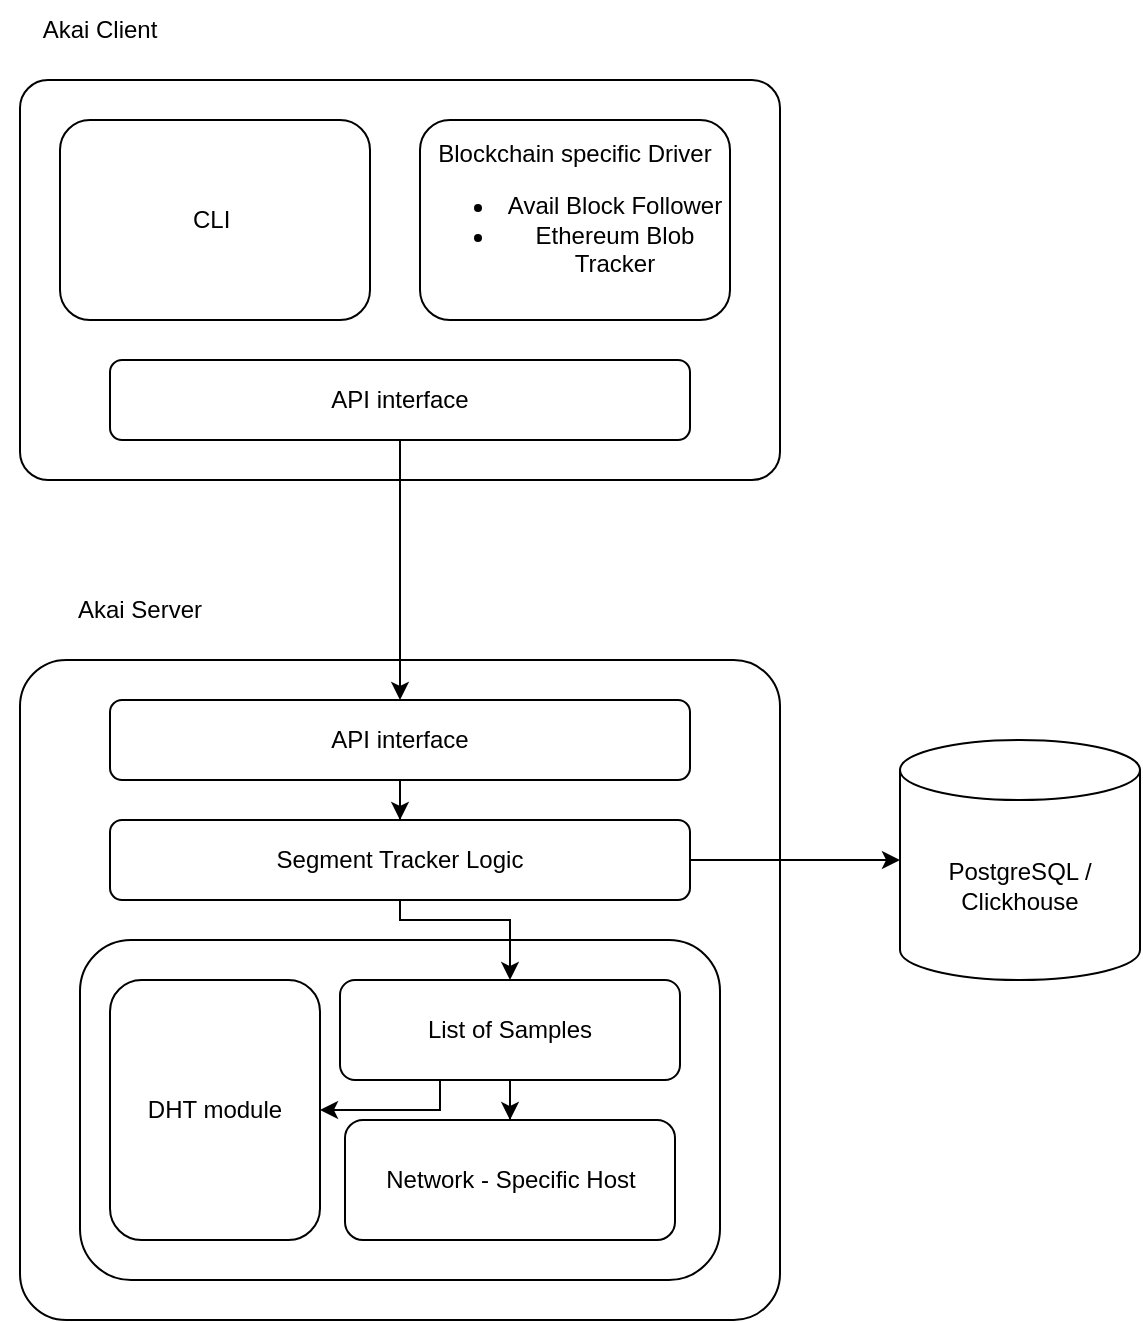 <mxfile version="24.6.4" type="device">
  <diagram name="Page-1" id="gnySTsG9slXmQ3SRr0oA">
    <mxGraphModel dx="1154" dy="606" grid="1" gridSize="10" guides="1" tooltips="1" connect="1" arrows="1" fold="1" page="1" pageScale="1" pageWidth="850" pageHeight="1100" math="0" shadow="0">
      <root>
        <mxCell id="0" />
        <mxCell id="1" parent="0" />
        <mxCell id="PUGGOXwi5e6c3zt0arFV-1" value="" style="rounded=1;whiteSpace=wrap;html=1;arcSize=7;" vertex="1" parent="1">
          <mxGeometry x="130" y="450" width="380" height="330" as="geometry" />
        </mxCell>
        <mxCell id="PUGGOXwi5e6c3zt0arFV-10" style="edgeStyle=orthogonalEdgeStyle;rounded=0;orthogonalLoop=1;jettySize=auto;html=1;" edge="1" parent="1" source="PUGGOXwi5e6c3zt0arFV-2" target="PUGGOXwi5e6c3zt0arFV-9">
          <mxGeometry relative="1" as="geometry" />
        </mxCell>
        <mxCell id="PUGGOXwi5e6c3zt0arFV-2" value="API interface" style="rounded=1;whiteSpace=wrap;html=1;" vertex="1" parent="1">
          <mxGeometry x="175" y="470" width="290" height="40" as="geometry" />
        </mxCell>
        <mxCell id="PUGGOXwi5e6c3zt0arFV-3" value="Akai Server" style="text;html=1;align=center;verticalAlign=middle;whiteSpace=wrap;rounded=0;" vertex="1" parent="1">
          <mxGeometry x="140" y="410" width="100" height="30" as="geometry" />
        </mxCell>
        <mxCell id="PUGGOXwi5e6c3zt0arFV-4" value="" style="rounded=1;whiteSpace=wrap;html=1;" vertex="1" parent="1">
          <mxGeometry x="160" y="590" width="320" height="170" as="geometry" />
        </mxCell>
        <mxCell id="PUGGOXwi5e6c3zt0arFV-6" value="DHT module" style="rounded=1;whiteSpace=wrap;html=1;" vertex="1" parent="1">
          <mxGeometry x="175" y="610" width="105" height="130" as="geometry" />
        </mxCell>
        <mxCell id="PUGGOXwi5e6c3zt0arFV-15" style="edgeStyle=orthogonalEdgeStyle;rounded=0;orthogonalLoop=1;jettySize=auto;html=1;entryX=1;entryY=0.5;entryDx=0;entryDy=0;" edge="1" parent="1" source="PUGGOXwi5e6c3zt0arFV-7" target="PUGGOXwi5e6c3zt0arFV-6">
          <mxGeometry relative="1" as="geometry">
            <Array as="points">
              <mxPoint x="340" y="675" />
            </Array>
          </mxGeometry>
        </mxCell>
        <mxCell id="PUGGOXwi5e6c3zt0arFV-18" style="edgeStyle=orthogonalEdgeStyle;rounded=0;orthogonalLoop=1;jettySize=auto;html=1;entryX=0.5;entryY=0;entryDx=0;entryDy=0;" edge="1" parent="1" source="PUGGOXwi5e6c3zt0arFV-7" target="PUGGOXwi5e6c3zt0arFV-8">
          <mxGeometry relative="1" as="geometry" />
        </mxCell>
        <mxCell id="PUGGOXwi5e6c3zt0arFV-7" value="List of Samples" style="rounded=1;whiteSpace=wrap;html=1;" vertex="1" parent="1">
          <mxGeometry x="290" y="610" width="170" height="50" as="geometry" />
        </mxCell>
        <mxCell id="PUGGOXwi5e6c3zt0arFV-8" value="Network - Specific Host" style="rounded=1;whiteSpace=wrap;html=1;" vertex="1" parent="1">
          <mxGeometry x="292.5" y="680" width="165" height="60" as="geometry" />
        </mxCell>
        <mxCell id="PUGGOXwi5e6c3zt0arFV-14" style="edgeStyle=orthogonalEdgeStyle;rounded=0;orthogonalLoop=1;jettySize=auto;html=1;exitX=0.5;exitY=1;exitDx=0;exitDy=0;" edge="1" parent="1" source="PUGGOXwi5e6c3zt0arFV-9" target="PUGGOXwi5e6c3zt0arFV-7">
          <mxGeometry relative="1" as="geometry">
            <Array as="points">
              <mxPoint x="320" y="580" />
              <mxPoint x="375" y="580" />
            </Array>
          </mxGeometry>
        </mxCell>
        <mxCell id="PUGGOXwi5e6c3zt0arFV-20" style="edgeStyle=orthogonalEdgeStyle;rounded=0;orthogonalLoop=1;jettySize=auto;html=1;" edge="1" parent="1" source="PUGGOXwi5e6c3zt0arFV-9" target="PUGGOXwi5e6c3zt0arFV-19">
          <mxGeometry relative="1" as="geometry" />
        </mxCell>
        <mxCell id="PUGGOXwi5e6c3zt0arFV-9" value="Segment Tracker Logic" style="rounded=1;whiteSpace=wrap;html=1;" vertex="1" parent="1">
          <mxGeometry x="175" y="530" width="290" height="40" as="geometry" />
        </mxCell>
        <mxCell id="PUGGOXwi5e6c3zt0arFV-19" value="PostgreSQL /&lt;br&gt;Clickhouse" style="shape=cylinder3;whiteSpace=wrap;html=1;boundedLbl=1;backgroundOutline=1;size=15;" vertex="1" parent="1">
          <mxGeometry x="570" y="490" width="120" height="120" as="geometry" />
        </mxCell>
        <mxCell id="PUGGOXwi5e6c3zt0arFV-21" value="" style="rounded=1;whiteSpace=wrap;html=1;arcSize=7;" vertex="1" parent="1">
          <mxGeometry x="130" y="160" width="380" height="200" as="geometry" />
        </mxCell>
        <mxCell id="PUGGOXwi5e6c3zt0arFV-24" style="edgeStyle=orthogonalEdgeStyle;rounded=0;orthogonalLoop=1;jettySize=auto;html=1;" edge="1" parent="1" source="PUGGOXwi5e6c3zt0arFV-22" target="PUGGOXwi5e6c3zt0arFV-2">
          <mxGeometry relative="1" as="geometry" />
        </mxCell>
        <mxCell id="PUGGOXwi5e6c3zt0arFV-22" value="API interface" style="rounded=1;whiteSpace=wrap;html=1;" vertex="1" parent="1">
          <mxGeometry x="175" y="300" width="290" height="40" as="geometry" />
        </mxCell>
        <mxCell id="PUGGOXwi5e6c3zt0arFV-23" value="Akai Client" style="text;html=1;align=center;verticalAlign=middle;whiteSpace=wrap;rounded=0;" vertex="1" parent="1">
          <mxGeometry x="120" y="120" width="100" height="30" as="geometry" />
        </mxCell>
        <mxCell id="PUGGOXwi5e6c3zt0arFV-27" value="CLI&amp;nbsp;" style="rounded=1;whiteSpace=wrap;html=1;" vertex="1" parent="1">
          <mxGeometry x="150" y="180" width="155" height="100" as="geometry" />
        </mxCell>
        <mxCell id="PUGGOXwi5e6c3zt0arFV-28" value="Blockchain specific Driver&lt;br&gt;&lt;ul&gt;&lt;li&gt;Avail Block Follower&lt;/li&gt;&lt;li&gt;Ethereum Blob Tracker&lt;/li&gt;&lt;/ul&gt;" style="rounded=1;whiteSpace=wrap;html=1;" vertex="1" parent="1">
          <mxGeometry x="330" y="180" width="155" height="100" as="geometry" />
        </mxCell>
      </root>
    </mxGraphModel>
  </diagram>
</mxfile>
